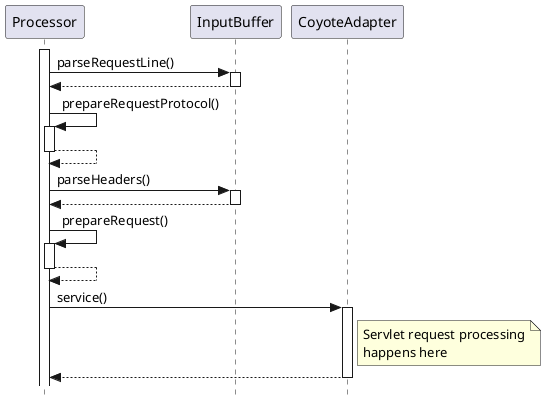 @startuml

' Licensed to the Apache Software Foundation (ASF) under one or more
' contributor license agreements.  See the NOTICE file distributed with
' this work for additional information regarding copyright ownership.
' The ASF licenses this file to You under the Apache License, Version 2.0
' (the "License"); you may not use this file except in compliance with
' the License.  You may obtain a copy of the License at
'
'     http://www.apache.org/licenses/LICENSE-2.0
'
' Unless required by applicable law or agreed to in writing, software
' distributed under the License is distributed on an "AS IS" BASIS,
' WITHOUT WARRANTIES OR CONDITIONS OF ANY KIND, either express or implied.
' See the License for the specific language governing permissions and
' limitations under the License.

hide footbox
skinparam style strictuml

activate Processor

Processor -> InputBuffer ++: parseRequestLine()
return
Processor -> Processor ++: prepareRequestProtocol()
return
Processor -> InputBuffer ++: parseHeaders()
return
Processor -> Processor ++: prepareRequest()
return
Processor -> CoyoteAdapter ++: service()
note right of CoyoteAdapter
  Servlet request processing
  happens here
end note
return

@enduml